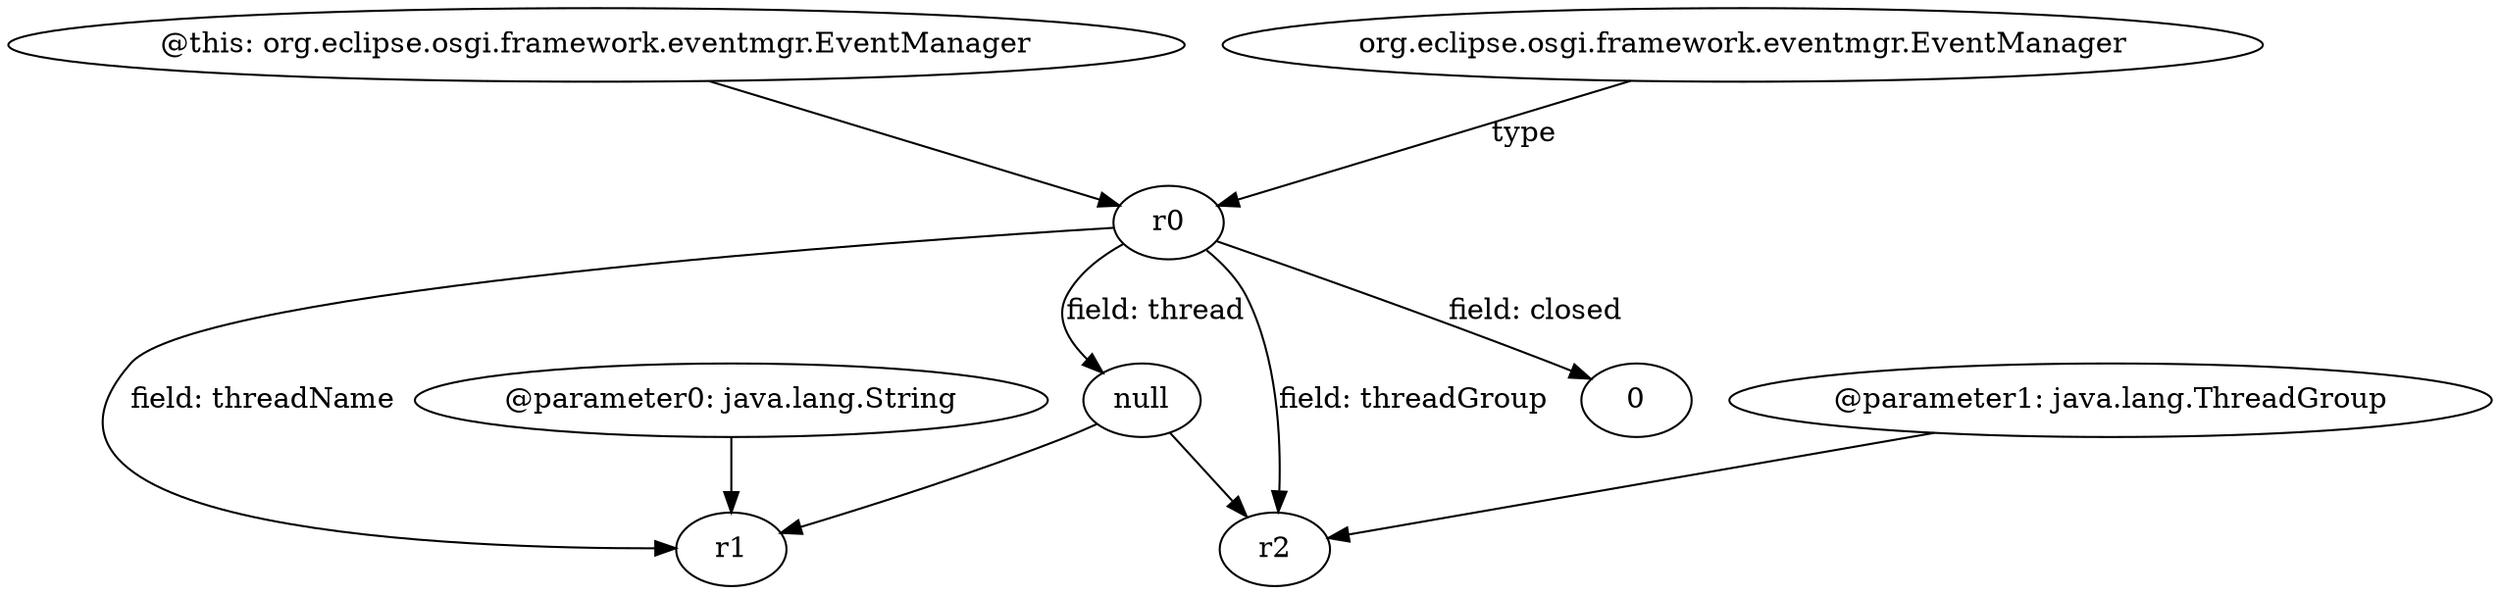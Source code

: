 digraph g {
0[label="null"]
1[label="r2"]
0->1[label=""]
2[label="r0"]
2->1[label="field: threadGroup"]
3[label="@parameter0: java.lang.String"]
4[label="r1"]
3->4[label=""]
2->0[label="field: thread"]
0->4[label=""]
5[label="@parameter1: java.lang.ThreadGroup"]
5->1[label=""]
6[label="@this: org.eclipse.osgi.framework.eventmgr.EventManager"]
6->2[label=""]
7[label="0"]
2->7[label="field: closed"]
8[label="org.eclipse.osgi.framework.eventmgr.EventManager"]
8->2[label="type"]
2->4[label="field: threadName"]
}